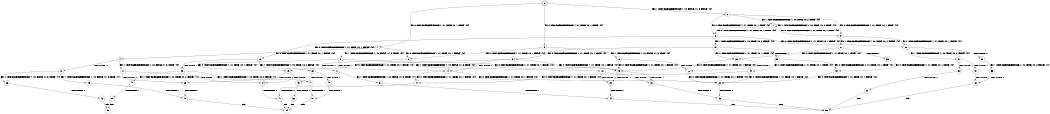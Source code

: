digraph BCG {
size = "7, 10.5";
center = TRUE;
node [shape = circle];
0 [peripheries = 2];
0 -> 1 [label = "EX !0 !ATOMIC_EXCH_BRANCH (1, +1, TRUE, +0, 1, TRUE) !{0}"];
0 -> 2 [label = "EX !1 !ATOMIC_EXCH_BRANCH (1, +0, FALSE, +1, 3, FALSE) !{0}"];
0 -> 3 [label = "EX !0 !ATOMIC_EXCH_BRANCH (1, +1, TRUE, +0, 1, TRUE) !{0}"];
1 -> 4 [label = "EX !0 !ATOMIC_EXCH_BRANCH (1, +1, TRUE, +0, 1, FALSE) !{0}"];
1 -> 5 [label = "EX !1 !ATOMIC_EXCH_BRANCH (1, +0, FALSE, +1, 3, TRUE) !{0}"];
1 -> 6 [label = "EX !0 !ATOMIC_EXCH_BRANCH (1, +1, TRUE, +0, 1, FALSE) !{0}"];
2 -> 7 [label = "EX !1 !ATOMIC_EXCH_BRANCH (1, +0, TRUE, +0, 2, TRUE) !{0}"];
2 -> 8 [label = "EX !0 !ATOMIC_EXCH_BRANCH (1, +1, TRUE, +0, 1, TRUE) !{0}"];
2 -> 9 [label = "EX !0 !ATOMIC_EXCH_BRANCH (1, +1, TRUE, +0, 1, TRUE) !{0}"];
3 -> 10 [label = "EX !1 !ATOMIC_EXCH_BRANCH (1, +0, FALSE, +1, 3, TRUE) !{0}"];
3 -> 6 [label = "EX !0 !ATOMIC_EXCH_BRANCH (1, +1, TRUE, +0, 1, FALSE) !{0}"];
4 -> 11 [label = "EX !1 !ATOMIC_EXCH_BRANCH (1, +0, FALSE, +1, 3, TRUE) !{0}"];
4 -> 12 [label = "TERMINATE !0"];
5 -> 13 [label = "EX !0 !ATOMIC_EXCH_BRANCH (1, +1, TRUE, +0, 1, FALSE) !{0}"];
5 -> 14 [label = "TERMINATE !1"];
5 -> 15 [label = "EX !0 !ATOMIC_EXCH_BRANCH (1, +1, TRUE, +0, 1, FALSE) !{0}"];
6 -> 16 [label = "EX !1 !ATOMIC_EXCH_BRANCH (1, +0, FALSE, +1, 3, TRUE) !{0}"];
6 -> 17 [label = "TERMINATE !0"];
7 -> 7 [label = "EX !1 !ATOMIC_EXCH_BRANCH (1, +0, TRUE, +0, 2, TRUE) !{0}"];
7 -> 8 [label = "EX !0 !ATOMIC_EXCH_BRANCH (1, +1, TRUE, +0, 1, TRUE) !{0}"];
7 -> 9 [label = "EX !0 !ATOMIC_EXCH_BRANCH (1, +1, TRUE, +0, 1, TRUE) !{0}"];
8 -> 18 [label = "EX !0 !ATOMIC_EXCH_BRANCH (1, +1, TRUE, +0, 1, FALSE) !{0}"];
8 -> 19 [label = "EX !1 !ATOMIC_EXCH_BRANCH (1, +0, TRUE, +0, 2, FALSE) !{0}"];
8 -> 20 [label = "EX !0 !ATOMIC_EXCH_BRANCH (1, +1, TRUE, +0, 1, FALSE) !{0}"];
9 -> 21 [label = "EX !1 !ATOMIC_EXCH_BRANCH (1, +0, TRUE, +0, 2, FALSE) !{0}"];
9 -> 20 [label = "EX !0 !ATOMIC_EXCH_BRANCH (1, +1, TRUE, +0, 1, FALSE) !{0}"];
10 -> 22 [label = "TERMINATE !1"];
10 -> 15 [label = "EX !0 !ATOMIC_EXCH_BRANCH (1, +1, TRUE, +0, 1, FALSE) !{0}"];
11 -> 23 [label = "TERMINATE !0"];
11 -> 24 [label = "TERMINATE !1"];
12 -> 25 [label = "EX !1 !ATOMIC_EXCH_BRANCH (1, +0, FALSE, +1, 3, TRUE) !{1}"];
12 -> 26 [label = "EX !1 !ATOMIC_EXCH_BRANCH (1, +0, FALSE, +1, 3, TRUE) !{1}"];
13 -> 23 [label = "TERMINATE !0"];
13 -> 24 [label = "TERMINATE !1"];
14 -> 27 [label = "EX !0 !ATOMIC_EXCH_BRANCH (1, +1, TRUE, +0, 1, FALSE) !{0}"];
14 -> 28 [label = "EX !0 !ATOMIC_EXCH_BRANCH (1, +1, TRUE, +0, 1, FALSE) !{0}"];
15 -> 29 [label = "TERMINATE !0"];
15 -> 30 [label = "TERMINATE !1"];
16 -> 29 [label = "TERMINATE !0"];
16 -> 30 [label = "TERMINATE !1"];
17 -> 31 [label = "EX !1 !ATOMIC_EXCH_BRANCH (1, +0, FALSE, +1, 3, TRUE) !{1}"];
18 -> 32 [label = "EX !1 !ATOMIC_EXCH_BRANCH (1, +0, TRUE, +0, 2, FALSE) !{0}"];
18 -> 33 [label = "TERMINATE !0"];
19 -> 34 [label = "EX !0 !ATOMIC_EXCH_BRANCH (1, +1, TRUE, +0, 1, TRUE) !{0}"];
19 -> 35 [label = "TERMINATE !1"];
19 -> 36 [label = "EX !0 !ATOMIC_EXCH_BRANCH (1, +1, TRUE, +0, 1, TRUE) !{0}"];
20 -> 37 [label = "EX !1 !ATOMIC_EXCH_BRANCH (1, +0, TRUE, +0, 2, FALSE) !{0}"];
20 -> 38 [label = "TERMINATE !0"];
21 -> 39 [label = "TERMINATE !1"];
21 -> 36 [label = "EX !0 !ATOMIC_EXCH_BRANCH (1, +1, TRUE, +0, 1, TRUE) !{0}"];
22 -> 28 [label = "EX !0 !ATOMIC_EXCH_BRANCH (1, +1, TRUE, +0, 1, FALSE) !{0}"];
23 -> 40 [label = "TERMINATE !1"];
24 -> 41 [label = "TERMINATE !0"];
25 -> 40 [label = "TERMINATE !1"];
26 -> 42 [label = "TERMINATE !1"];
27 -> 41 [label = "TERMINATE !0"];
28 -> 43 [label = "TERMINATE !0"];
29 -> 44 [label = "TERMINATE !1"];
30 -> 43 [label = "TERMINATE !0"];
31 -> 44 [label = "TERMINATE !1"];
32 -> 45 [label = "TERMINATE !0"];
32 -> 46 [label = "TERMINATE !1"];
33 -> 47 [label = "EX !1 !ATOMIC_EXCH_BRANCH (1, +0, TRUE, +0, 2, FALSE) !{1}"];
33 -> 48 [label = "EX !1 !ATOMIC_EXCH_BRANCH (1, +0, TRUE, +0, 2, FALSE) !{1}"];
34 -> 13 [label = "EX !0 !ATOMIC_EXCH_BRANCH (1, +1, TRUE, +0, 1, FALSE) !{0}"];
34 -> 14 [label = "TERMINATE !1"];
34 -> 15 [label = "EX !0 !ATOMIC_EXCH_BRANCH (1, +1, TRUE, +0, 1, FALSE) !{0}"];
35 -> 49 [label = "EX !0 !ATOMIC_EXCH_BRANCH (1, +1, TRUE, +0, 1, TRUE) !{0}"];
35 -> 50 [label = "EX !0 !ATOMIC_EXCH_BRANCH (1, +1, TRUE, +0, 1, TRUE) !{0}"];
36 -> 22 [label = "TERMINATE !1"];
36 -> 15 [label = "EX !0 !ATOMIC_EXCH_BRANCH (1, +1, TRUE, +0, 1, FALSE) !{0}"];
37 -> 51 [label = "TERMINATE !0"];
37 -> 52 [label = "TERMINATE !1"];
38 -> 53 [label = "EX !1 !ATOMIC_EXCH_BRANCH (1, +0, TRUE, +0, 2, FALSE) !{1}"];
39 -> 50 [label = "EX !0 !ATOMIC_EXCH_BRANCH (1, +1, TRUE, +0, 1, TRUE) !{0}"];
40 -> 54 [label = "exit"];
41 -> 54 [label = "exit"];
42 -> 55 [label = "exit"];
43 -> 56 [label = "exit"];
44 -> 56 [label = "exit"];
45 -> 57 [label = "TERMINATE !1"];
46 -> 58 [label = "TERMINATE !0"];
47 -> 57 [label = "TERMINATE !1"];
48 -> 59 [label = "TERMINATE !1"];
49 -> 27 [label = "EX !0 !ATOMIC_EXCH_BRANCH (1, +1, TRUE, +0, 1, FALSE) !{0}"];
49 -> 28 [label = "EX !0 !ATOMIC_EXCH_BRANCH (1, +1, TRUE, +0, 1, FALSE) !{0}"];
50 -> 28 [label = "EX !0 !ATOMIC_EXCH_BRANCH (1, +1, TRUE, +0, 1, FALSE) !{0}"];
51 -> 60 [label = "TERMINATE !1"];
52 -> 61 [label = "TERMINATE !0"];
53 -> 60 [label = "TERMINATE !1"];
57 -> 54 [label = "exit"];
58 -> 54 [label = "exit"];
59 -> 55 [label = "exit"];
60 -> 56 [label = "exit"];
61 -> 56 [label = "exit"];
}
